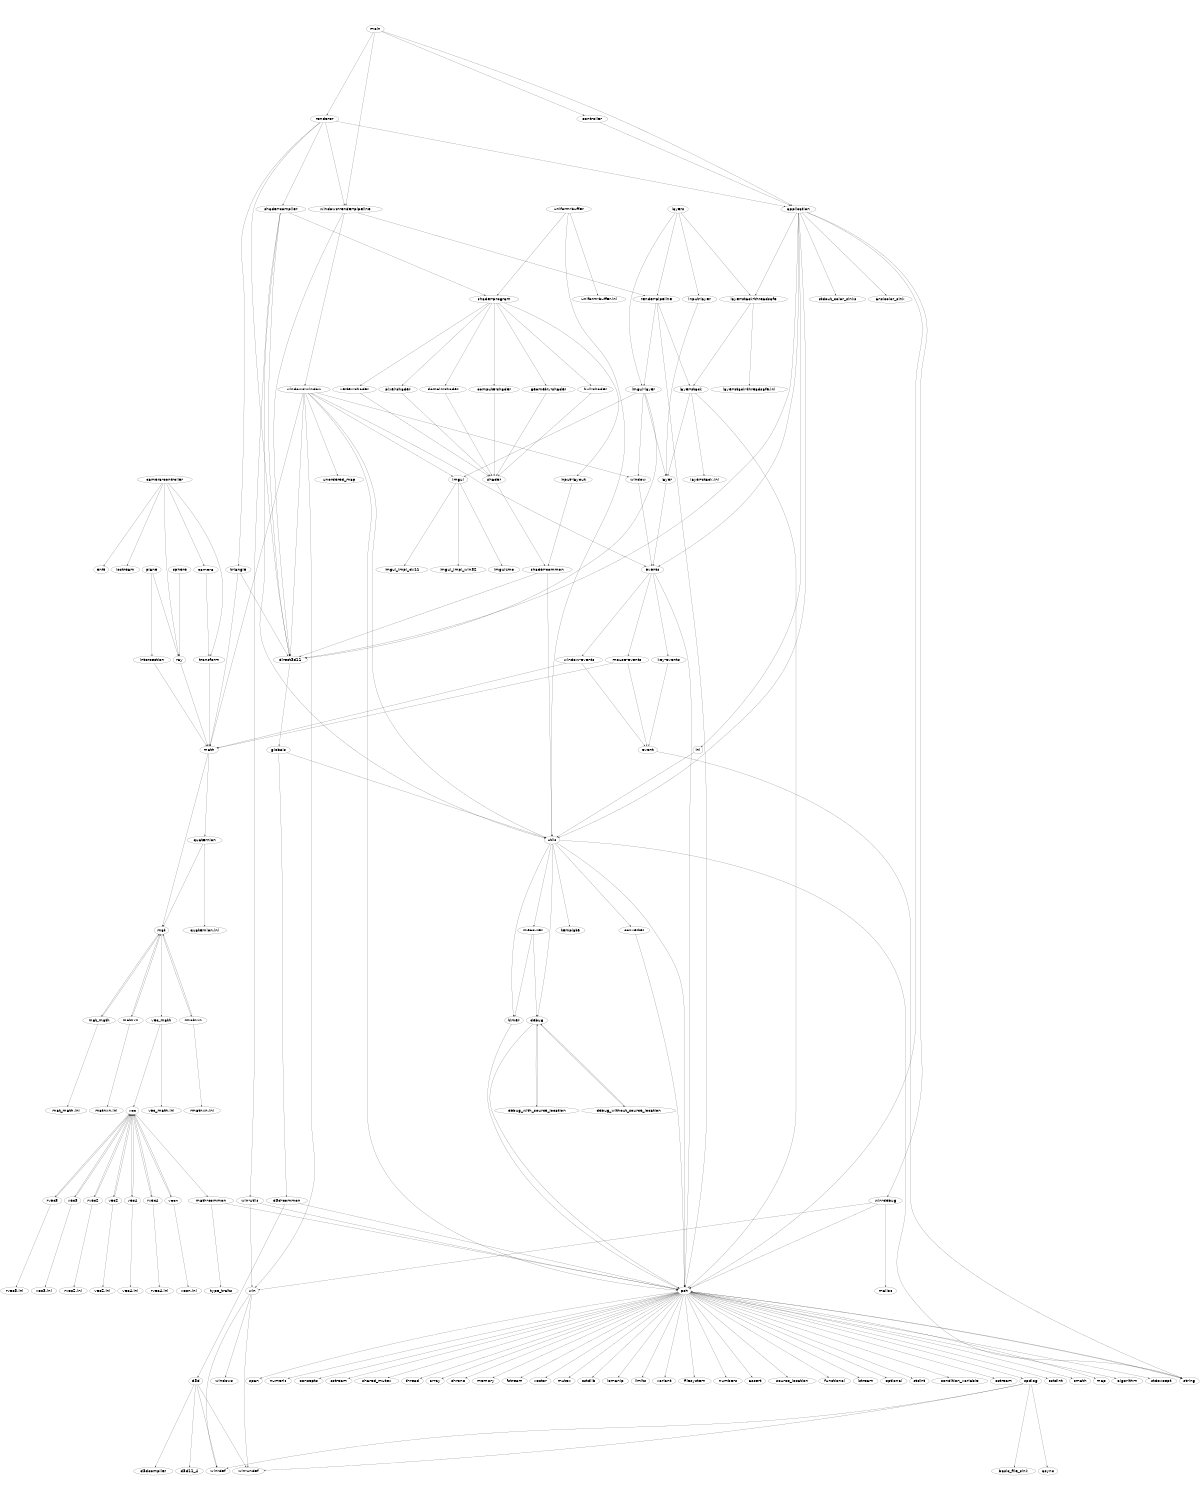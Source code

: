 digraph "source tree" {
    overlap=scale;
    size="8,10";
    ratio="fill";
    fontsize="32";
    fontname="Helvetica";
	node [fontsize="32", fontname="Helvetica"]
	clusterrank="local";
	"math-common" -> "type_traits"
	"shader-program" -> "pixel-shader"
	"shader-program" -> "domain-shader"
	"sphere" -> "ray"
	"measurer" -> "timer"
	"pch" -> "condition_variable"
	"application" -> "stdout_color_sinks"
	"pch" -> "ostream"
	"shader" -> "shader-common"
	"pch" -> "cstdint"
	"rvec3" -> "rvec3.inl"
	"matnxn" -> "mat"
	"win" -> "win-undef"
	"vec" -> "vec3"
	"layer-stack" -> "layer"
	"utils" -> "timer"
	"main" -> "controller"
	"windows-render-pipeline" -> "direct3d11"
	"renderer" -> "windows-render-pipeline"
	"shader-program" -> "compute-shader"
	"debug" -> "pch"
	"geometry-shader" -> "shader"
	"windows-render-pipeline" -> "windows-window"
	"shader-program" -> "hull-shader"
	"camera-controller" -> "entt"
	"pch" -> "cmath"
	"pch" -> "map"
	"math" -> "mat"
	"d3d" -> "win-undef"
	"quaternion" -> "mat"
	"render-pipeline" -> "layer-stack"
	"pch" -> "algorithm"
	"camera-controller" -> "camera"
	"string" -> "pch"
	"plane" -> "ray"
	"rmatnxn" -> "rmatnxn.inl"
	"pch" -> "stdexcept"
	"d3d-common" -> "d3d"
	"shader-common" -> "direct3d11"
	"rvec2" -> "vec"
	"utils" -> "string"
	"events" -> "window-events"
	"win-debug" -> "win"
	"vec" -> "vec2"
	"shader-compiler" -> "utils"
	"plane" -> "intersection"
	"pch" -> "string"
	"compute-shader" -> "shader"
	"pch" -> "span"
	"matnxn" -> "matnxn.inl"
	"windows-window" -> "window"
	"pch" -> "numeric"
	"window" -> "events"
	"input-layout" -> "shader-common"
	"pch" -> "concepts"
	"imgui-layer" -> "imgui"
	"hull-shader" -> "shader"
	"windows-window" -> "utils"
	"intersection" -> "math"
	"rvec3" -> "vec"
	"imgui-layer" -> "window"
	"spdlog" -> "basic_file_sink"
	"ini" -> "utils"
	"main" -> "windows-render-pipeline"
	"imgui-layer" -> "layer"
	"utils" -> "measurer"
	"uniform-buffer" -> "shader-program"
	"pch" -> "sstream"
	"win-utils" -> "pch"
	"windows-window" -> "pch"
	"mat_math" -> "mat_math.inl"
	"spdlog" -> "win-def"
	"mouse-events" -> "math"
	"vertex-shader" -> "shader"
	"vec4" -> "vec4.inl"
	"rvec4" -> "vec"
	"pch" -> "shared_mutex"
	"layer" -> "events"
	"vec" -> "rvec4"
	"timer" -> "pch"
	"windows-window" -> "math"
	"events" -> "mouse-events"
	"mat" -> "mat_math"
	"mat" -> "vec_math"
	"quaternion" -> "quaternion.inl"
	"windows-window" -> "imgui"
	"vecn" -> "vecn.inl"
	"windows-window" -> "unordered_map"
	"pch" -> "thread"
	"windows-window" -> "direct3d11"
	"mat" -> "matnxn"
	"pch" -> "spdlog"
	"spdlog" -> "win-undef"
	"imgui" -> "imguizmo"
	"layers" -> "render-pipeline"
	"layer-stack-threadsafe" -> "layer-stack-threadsafe.inl"
	"debug_with_source_location" -> "debug"
	"controller" -> "application"
	"renderer" -> "application"
	"rvec4" -> "rvec4.inl"
	"transform" -> "math"
	"mat_math" -> "mat"
	"camera-controller" -> "ray"
	"renderer" -> "shader-compiler"
	"domain-shader" -> "shader"
	"uniform-buffer" -> "uniform-buffer.inl"
	"utils" -> "converter"
	"application" -> "layer-stack-threadsafe"
	"utils" -> "debug"
	"pch" -> "array"
	"win" -> "windows"
	"layers" -> "input-layer"
	"main" -> "application"
	"windows-window" -> "win"
	"vec2" -> "vec"
	"vec4" -> "vec"
	"pch" -> "chrono"
	"vec3" -> "vec"
	"pch" -> "memory"
	"math" -> "quaternion"
	"pch" -> "fstream"
	"d3d" -> "d3dcompiler"
	"renderer" -> "direct3d11"
	"layer-stack" -> "layer-stack.inl"
	"application" -> "win-debug"
	"pch" -> "vector"
	"layers" -> "imgui-layer"
	"measurer" -> "debug"
	"application" -> "events"
	"pch" -> "mutex"
	"vec2" -> "vec2.inl"
	"windows-window" -> "events"
	"triangle" -> "math"
	"events" -> "key-events"
	"converter" -> "pch"
	"window-events" -> "event"
	"pch" -> "cstdlib"
	"application" -> "direct3d11"
	"utils" -> "template"
	"main" -> "renderer"
	"shader-compiler" -> "direct3d11"
	"vec_math" -> "vec"
	"pch" -> "iomanip"
	"layers" -> "layer-stack-threadsafe"
	"uniform-buffer" -> "utils"
	"win-debug" -> "pch"
	"pch" -> "limits"
	"d3d" -> "d3d11_4"
	"layer-stack-threadsafe" -> "layer-stack"
	"math-common" -> "pch"
	"vec" -> "rvec2"
	"pch" -> "variant"
	"windows-render-pipeline" -> "render-pipeline"
	"pch" -> "filesystem"
	"shader-program" -> "vertex-shader"
	"camera-controller" -> "transform"
	"direct3d11" -> "globals"
	"camera" -> "transform"
	"pch" -> "numbers"
	"application" -> "ansicolor_sink"
	"vec" -> "vec4"
	"triangle" -> "direct3d11"
	"input-layer" -> "layer"
	"pch" -> "assert"
	"render-pipeline" -> "imgui-layer"
	"shader-compiler" -> "shader-program"
	"utils" -> "pch"
	"events" -> "pch"
	"camera-controller" -> "iostream"
	"renderer" -> "triangle"
	"d3d" -> "win-def"
	"application" -> "utils"
	"pch" -> "source_location"
	"shader-compiler" -> "win-utils"
	"win-utils" -> "win"
	"application" -> "pch"
	"mouse-events" -> "event"
	"shader-program" -> "geometry-shader"
	"globals" -> "utils"
	"pch" -> "functional"
	"pch" -> "istream"
	"shader-program" -> "input-layout"
	"render-pipeline" -> "pch"
	"vec" -> "vecn"
	"debug" -> "debug_with_source_location"
	"ray" -> "math"
	"rvec2" -> "rvec2.inl"
	"vec" -> "math-common"
	"pch" -> "optional"
	"vec" -> "rvec3"
	"vecn" -> "vec"
	"d3d-common" -> "pch"
	"pixel-shader" -> "shader"
	"imgui" -> "imgui_impl_dx11"
	"pch" -> "stdint"
	"vec3" -> "vec3.inl"
	"rmatnxn" -> "mat"
	"debug_without_source_location" -> "debug"
	"mat" -> "rmatnxn"
	"application" -> "ini"
	"window-events" -> "math"
	"shader-common" -> "utils"
	"win" -> "win-def"
	"key-events" -> "event"
	"globals" -> "d3d-common"
	"event" -> "string"
	"spdlog" -> "async"
	"win-debug" -> "malloc"
	"layer-stack" -> "pch"
	"imgui" -> "imgui_impl_win32"
	"debug" -> "debug_without_source_location"
	"vec_math" -> "vec_math.inl"
	"imgui-layer" -> "direct3d11"
}
